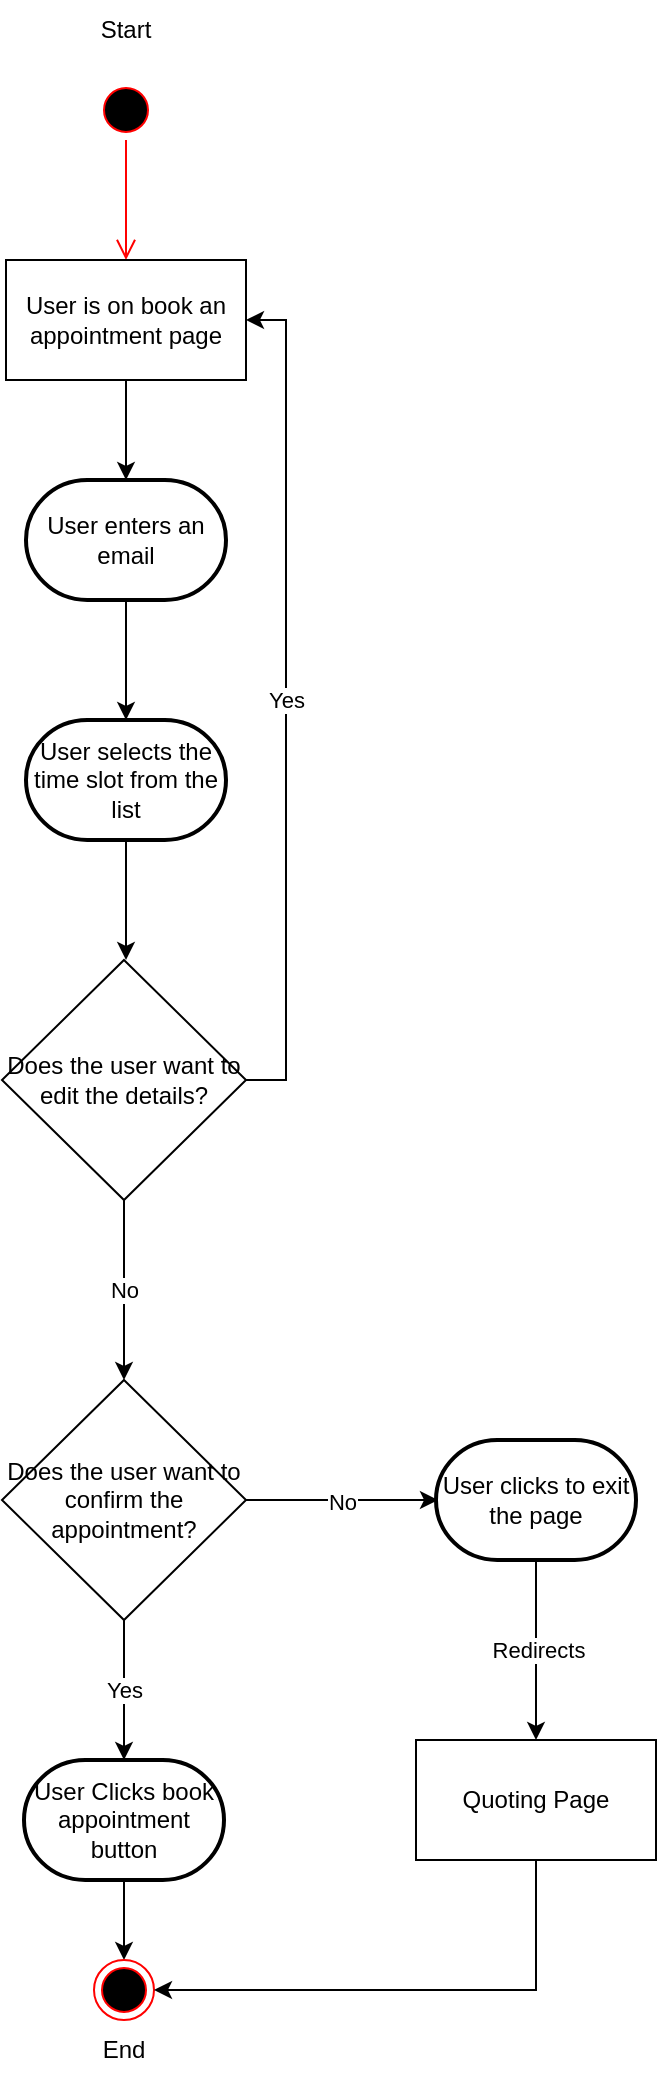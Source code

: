 <mxfile version="20.2.3" type="device"><diagram id="zesBKSg0IxHSy-IyALnx" name="Page-1"><mxGraphModel dx="1293" dy="801" grid="1" gridSize="10" guides="1" tooltips="1" connect="1" arrows="1" fold="1" page="1" pageScale="1" pageWidth="850" pageHeight="1100" math="0" shadow="0"><root><mxCell id="0"/><mxCell id="1" parent="0"/><mxCell id="udv3rqKaOQf1E4JjqPwn-1" value="" style="ellipse;html=1;shape=startState;fillColor=#000000;strokeColor=#ff0000;" vertex="1" parent="1"><mxGeometry x="410" y="80" width="30" height="30" as="geometry"/></mxCell><mxCell id="udv3rqKaOQf1E4JjqPwn-2" value="" style="edgeStyle=orthogonalEdgeStyle;html=1;verticalAlign=bottom;endArrow=open;endSize=8;strokeColor=#ff0000;rounded=0;" edge="1" source="udv3rqKaOQf1E4JjqPwn-1" parent="1"><mxGeometry relative="1" as="geometry"><mxPoint x="425" y="170" as="targetPoint"/></mxGeometry></mxCell><mxCell id="udv3rqKaOQf1E4JjqPwn-5" style="edgeStyle=orthogonalEdgeStyle;rounded=0;orthogonalLoop=1;jettySize=auto;html=1;entryX=0.5;entryY=0;entryDx=0;entryDy=0;entryPerimeter=0;" edge="1" parent="1" source="udv3rqKaOQf1E4JjqPwn-3" target="udv3rqKaOQf1E4JjqPwn-4"><mxGeometry relative="1" as="geometry"/></mxCell><mxCell id="udv3rqKaOQf1E4JjqPwn-3" value="User is on book an appointment page" style="rounded=0;whiteSpace=wrap;html=1;" vertex="1" parent="1"><mxGeometry x="365" y="170" width="120" height="60" as="geometry"/></mxCell><mxCell id="udv3rqKaOQf1E4JjqPwn-7" style="edgeStyle=orthogonalEdgeStyle;rounded=0;orthogonalLoop=1;jettySize=auto;html=1;entryX=0.5;entryY=0;entryDx=0;entryDy=0;entryPerimeter=0;" edge="1" parent="1" source="udv3rqKaOQf1E4JjqPwn-4" target="udv3rqKaOQf1E4JjqPwn-6"><mxGeometry relative="1" as="geometry"/></mxCell><mxCell id="udv3rqKaOQf1E4JjqPwn-4" value="User enters an email" style="strokeWidth=2;html=1;shape=mxgraph.flowchart.terminator;whiteSpace=wrap;" vertex="1" parent="1"><mxGeometry x="375" y="280" width="100" height="60" as="geometry"/></mxCell><mxCell id="udv3rqKaOQf1E4JjqPwn-8" style="edgeStyle=orthogonalEdgeStyle;rounded=0;orthogonalLoop=1;jettySize=auto;html=1;" edge="1" parent="1" source="udv3rqKaOQf1E4JjqPwn-6"><mxGeometry relative="1" as="geometry"><mxPoint x="425" y="520" as="targetPoint"/></mxGeometry></mxCell><mxCell id="udv3rqKaOQf1E4JjqPwn-6" value="User selects the time slot from the list" style="strokeWidth=2;html=1;shape=mxgraph.flowchart.terminator;whiteSpace=wrap;" vertex="1" parent="1"><mxGeometry x="375" y="400" width="100" height="60" as="geometry"/></mxCell><mxCell id="udv3rqKaOQf1E4JjqPwn-12" style="edgeStyle=orthogonalEdgeStyle;rounded=0;orthogonalLoop=1;jettySize=auto;html=1;entryX=0.5;entryY=0;entryDx=0;entryDy=0;" edge="1" parent="1" source="udv3rqKaOQf1E4JjqPwn-10" target="udv3rqKaOQf1E4JjqPwn-11"><mxGeometry relative="1" as="geometry"/></mxCell><mxCell id="udv3rqKaOQf1E4JjqPwn-10" value="User Clicks book appointment button" style="strokeWidth=2;html=1;shape=mxgraph.flowchart.terminator;whiteSpace=wrap;" vertex="1" parent="1"><mxGeometry x="374" y="920" width="100" height="60" as="geometry"/></mxCell><mxCell id="udv3rqKaOQf1E4JjqPwn-11" value="" style="ellipse;html=1;shape=endState;fillColor=#000000;strokeColor=#ff0000;" vertex="1" parent="1"><mxGeometry x="409" y="1020" width="30" height="30" as="geometry"/></mxCell><mxCell id="udv3rqKaOQf1E4JjqPwn-13" value="Start" style="text;html=1;strokeColor=none;fillColor=none;align=center;verticalAlign=middle;whiteSpace=wrap;rounded=0;" vertex="1" parent="1"><mxGeometry x="395" y="40" width="60" height="30" as="geometry"/></mxCell><mxCell id="udv3rqKaOQf1E4JjqPwn-14" value="End" style="text;html=1;strokeColor=none;fillColor=none;align=center;verticalAlign=middle;whiteSpace=wrap;rounded=0;" vertex="1" parent="1"><mxGeometry x="394" y="1050" width="60" height="30" as="geometry"/></mxCell><mxCell id="udv3rqKaOQf1E4JjqPwn-16" value="Yes" style="edgeStyle=orthogonalEdgeStyle;rounded=0;orthogonalLoop=1;jettySize=auto;html=1;" edge="1" parent="1" source="udv3rqKaOQf1E4JjqPwn-15" target="udv3rqKaOQf1E4JjqPwn-10"><mxGeometry relative="1" as="geometry"/></mxCell><mxCell id="udv3rqKaOQf1E4JjqPwn-18" value="No" style="edgeStyle=orthogonalEdgeStyle;rounded=0;orthogonalLoop=1;jettySize=auto;html=1;" edge="1" parent="1" source="udv3rqKaOQf1E4JjqPwn-15"><mxGeometry relative="1" as="geometry"><mxPoint x="581" y="790" as="targetPoint"/></mxGeometry></mxCell><mxCell id="udv3rqKaOQf1E4JjqPwn-15" value="Does the user want to confirm the appointment?" style="rhombus;whiteSpace=wrap;html=1;" vertex="1" parent="1"><mxGeometry x="363" y="730" width="122" height="120" as="geometry"/></mxCell><mxCell id="udv3rqKaOQf1E4JjqPwn-23" value="No" style="edgeStyle=orthogonalEdgeStyle;rounded=0;orthogonalLoop=1;jettySize=auto;html=1;entryX=0.5;entryY=0;entryDx=0;entryDy=0;" edge="1" parent="1" source="udv3rqKaOQf1E4JjqPwn-22" target="udv3rqKaOQf1E4JjqPwn-15"><mxGeometry relative="1" as="geometry"/></mxCell><mxCell id="udv3rqKaOQf1E4JjqPwn-25" value="Yes" style="edgeStyle=orthogonalEdgeStyle;rounded=0;orthogonalLoop=1;jettySize=auto;html=1;entryX=1;entryY=0.5;entryDx=0;entryDy=0;" edge="1" parent="1" source="udv3rqKaOQf1E4JjqPwn-22" target="udv3rqKaOQf1E4JjqPwn-3"><mxGeometry relative="1" as="geometry"><Array as="points"><mxPoint x="505" y="580"/><mxPoint x="505" y="200"/></Array></mxGeometry></mxCell><mxCell id="udv3rqKaOQf1E4JjqPwn-22" value="Does the user want to edit the details?" style="rhombus;whiteSpace=wrap;html=1;" vertex="1" parent="1"><mxGeometry x="363" y="520" width="122" height="120" as="geometry"/></mxCell><mxCell id="udv3rqKaOQf1E4JjqPwn-27" value="Redirects" style="edgeStyle=orthogonalEdgeStyle;rounded=0;orthogonalLoop=1;jettySize=auto;html=1;" edge="1" parent="1" source="udv3rqKaOQf1E4JjqPwn-26"><mxGeometry relative="1" as="geometry"><mxPoint x="630" y="910.0" as="targetPoint"/></mxGeometry></mxCell><mxCell id="udv3rqKaOQf1E4JjqPwn-26" value="User clicks to exit the page" style="strokeWidth=2;html=1;shape=mxgraph.flowchart.terminator;whiteSpace=wrap;" vertex="1" parent="1"><mxGeometry x="580" y="760" width="100" height="60" as="geometry"/></mxCell><mxCell id="udv3rqKaOQf1E4JjqPwn-29" style="edgeStyle=orthogonalEdgeStyle;rounded=0;orthogonalLoop=1;jettySize=auto;html=1;entryX=1;entryY=0.5;entryDx=0;entryDy=0;" edge="1" parent="1" source="udv3rqKaOQf1E4JjqPwn-28" target="udv3rqKaOQf1E4JjqPwn-11"><mxGeometry relative="1" as="geometry"><Array as="points"><mxPoint x="630" y="1035"/></Array></mxGeometry></mxCell><mxCell id="udv3rqKaOQf1E4JjqPwn-28" value="Quoting Page" style="rounded=0;whiteSpace=wrap;html=1;" vertex="1" parent="1"><mxGeometry x="570" y="910" width="120" height="60" as="geometry"/></mxCell></root></mxGraphModel></diagram></mxfile>